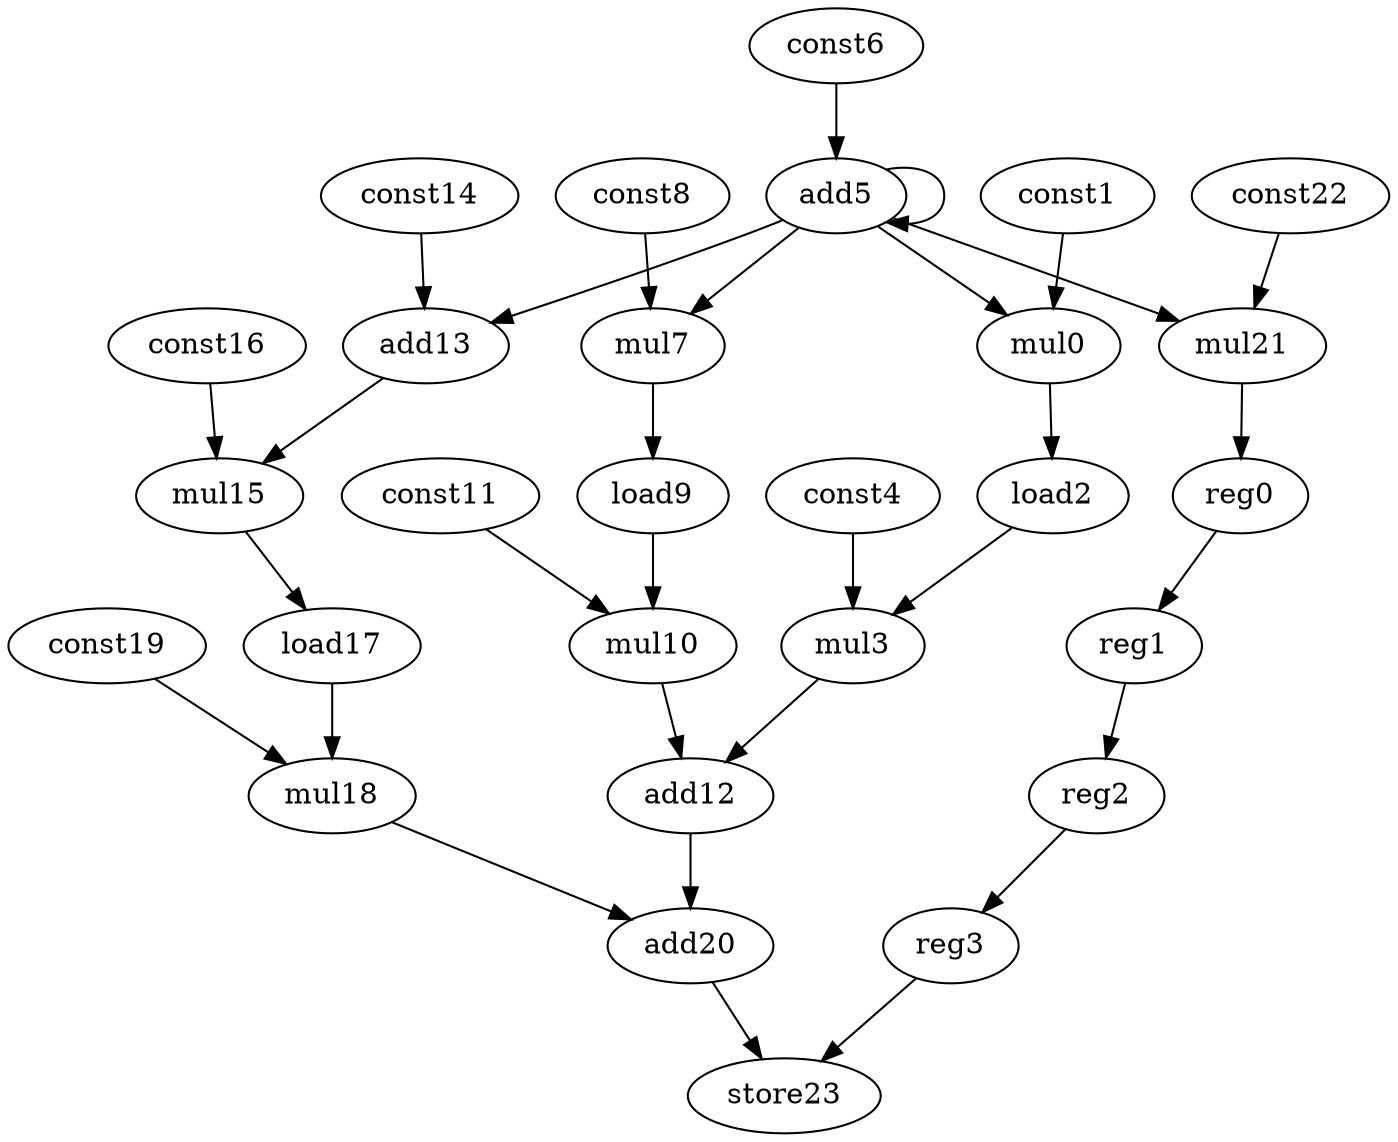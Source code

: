 digraph G {
mul0[opcode=mul];
const1[opcode=const];
load2[opcode=load];
mul3[opcode=mul];
const4[opcode=const];
add5[opcode=add];
const6[opcode=const];
mul7[opcode=mul];
const8[opcode=const];
load9[opcode=load];
mul10[opcode=mul];
const11[opcode=const];
add12[opcode=add];
add13[opcode=add];
const14[opcode=const];
mul15[opcode=mul];
const16[opcode=const];
load17[opcode=load];
mul18[opcode=mul];
const19[opcode=const];
add20[opcode=add];
mul21[opcode=mul];
const22[opcode=const];
store23[opcode=store];
load2->mul3[operand=0]; //load->mul
mul3->add12[operand=1]; //mul->add
add5->mul7[operand=1]; //add->gep_mul
add5->mul0[operand=1]; //add->gep_mul
add5->add5[operand=0]; //add->add
add5->add13[operand=0]; //add->add
add5->mul21[operand=1]; //add->gep_mul
load9->mul10[operand=0]; //load->mul
mul10->add12[operand=0]; //mul->add
add12->add20[operand=0]; //add->add
add13->mul15[operand=1]; //add->gep_mul
load17->mul18[operand=0]; //load->mul
mul18->add20[operand=1]; //mul->add
add20->store23[operand=0]; //add->store
const1->mul0[operand=0]; //gep_const->gep_mul
mul0->load2[operand=0]; //gep_mul->load
const4->mul3[operand=1]; //const->mul
const6->add5[operand=1]; //const->add
const8->mul7[operand=0]; //gep_const->gep_mul
mul7->load9[operand=0]; //gep_mul->load
const11->mul10[operand=1]; //const->mul
const14->add13[operand=1]; //const->add
const16->mul15[operand=0]; //gep_const->gep_mul
mul15->load17[operand=0]; //gep_mul->load
const19->mul18[operand=1]; //const->mul
const22->mul21[operand=0]; //gep_const->gep_mul
mul21->reg0;
reg0->reg1;
reg1->reg2;
reg2->reg3;
reg3->store23[operand=1]; //gep_mul->store
}